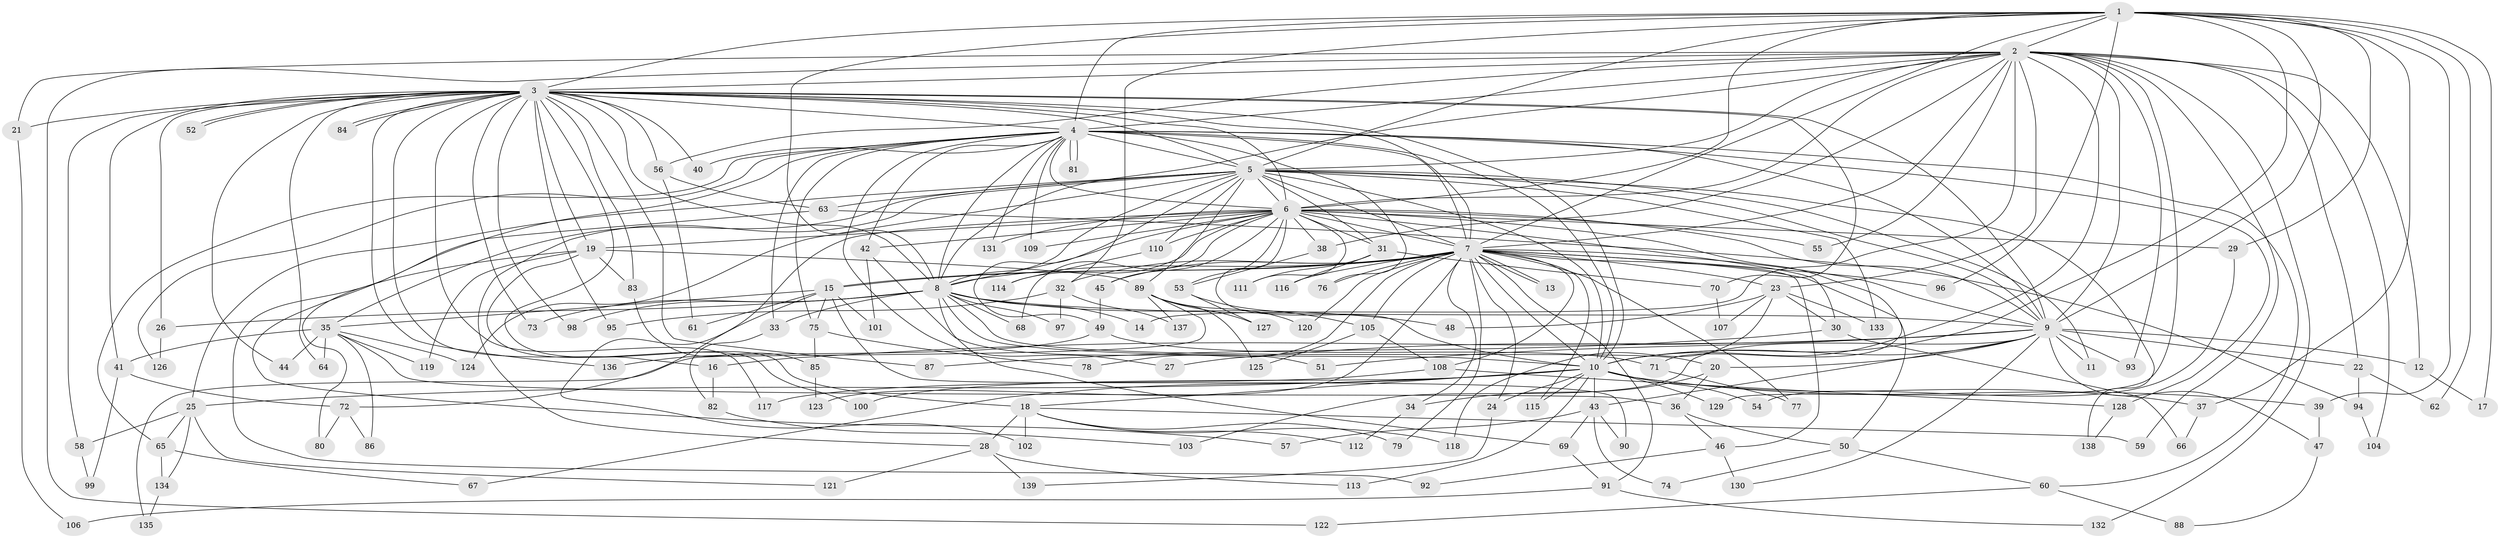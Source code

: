 // coarse degree distribution, {16: 0.008928571428571428, 23: 0.017857142857142856, 33: 0.008928571428571428, 21: 0.017857142857142856, 25: 0.008928571428571428, 34: 0.008928571428571428, 20: 0.017857142857142856, 2: 0.5267857142857143, 3: 0.125, 8: 0.017857142857142856, 4: 0.15178571428571427, 7: 0.026785714285714284, 5: 0.03571428571428571, 6: 0.017857142857142856, 11: 0.008928571428571428}
// Generated by graph-tools (version 1.1) at 2025/51/02/27/25 19:51:46]
// undirected, 139 vertices, 303 edges
graph export_dot {
graph [start="1"]
  node [color=gray90,style=filled];
  1;
  2;
  3;
  4;
  5;
  6;
  7;
  8;
  9;
  10;
  11;
  12;
  13;
  14;
  15;
  16;
  17;
  18;
  19;
  20;
  21;
  22;
  23;
  24;
  25;
  26;
  27;
  28;
  29;
  30;
  31;
  32;
  33;
  34;
  35;
  36;
  37;
  38;
  39;
  40;
  41;
  42;
  43;
  44;
  45;
  46;
  47;
  48;
  49;
  50;
  51;
  52;
  53;
  54;
  55;
  56;
  57;
  58;
  59;
  60;
  61;
  62;
  63;
  64;
  65;
  66;
  67;
  68;
  69;
  70;
  71;
  72;
  73;
  74;
  75;
  76;
  77;
  78;
  79;
  80;
  81;
  82;
  83;
  84;
  85;
  86;
  87;
  88;
  89;
  90;
  91;
  92;
  93;
  94;
  95;
  96;
  97;
  98;
  99;
  100;
  101;
  102;
  103;
  104;
  105;
  106;
  107;
  108;
  109;
  110;
  111;
  112;
  113;
  114;
  115;
  116;
  117;
  118;
  119;
  120;
  121;
  122;
  123;
  124;
  125;
  126;
  127;
  128;
  129;
  130;
  131;
  132;
  133;
  134;
  135;
  136;
  137;
  138;
  139;
  1 -- 2;
  1 -- 3;
  1 -- 4;
  1 -- 5;
  1 -- 6;
  1 -- 7;
  1 -- 8;
  1 -- 9;
  1 -- 10;
  1 -- 17;
  1 -- 29;
  1 -- 32;
  1 -- 37;
  1 -- 39;
  1 -- 62;
  1 -- 96;
  2 -- 3;
  2 -- 4;
  2 -- 5;
  2 -- 6;
  2 -- 7;
  2 -- 8;
  2 -- 9;
  2 -- 10;
  2 -- 12;
  2 -- 14;
  2 -- 21;
  2 -- 22;
  2 -- 23;
  2 -- 38;
  2 -- 55;
  2 -- 56;
  2 -- 59;
  2 -- 93;
  2 -- 104;
  2 -- 122;
  2 -- 129;
  2 -- 132;
  3 -- 4;
  3 -- 5;
  3 -- 6;
  3 -- 7;
  3 -- 8;
  3 -- 9;
  3 -- 10;
  3 -- 16;
  3 -- 18;
  3 -- 19;
  3 -- 21;
  3 -- 26;
  3 -- 40;
  3 -- 41;
  3 -- 44;
  3 -- 52;
  3 -- 52;
  3 -- 56;
  3 -- 58;
  3 -- 64;
  3 -- 70;
  3 -- 73;
  3 -- 83;
  3 -- 84;
  3 -- 84;
  3 -- 87;
  3 -- 95;
  3 -- 98;
  3 -- 117;
  3 -- 136;
  4 -- 5;
  4 -- 6;
  4 -- 7;
  4 -- 8;
  4 -- 9;
  4 -- 10;
  4 -- 27;
  4 -- 33;
  4 -- 40;
  4 -- 42;
  4 -- 57;
  4 -- 60;
  4 -- 65;
  4 -- 75;
  4 -- 76;
  4 -- 81;
  4 -- 81;
  4 -- 109;
  4 -- 126;
  4 -- 128;
  4 -- 131;
  5 -- 6;
  5 -- 7;
  5 -- 8;
  5 -- 9;
  5 -- 10;
  5 -- 11;
  5 -- 25;
  5 -- 28;
  5 -- 31;
  5 -- 35;
  5 -- 49;
  5 -- 63;
  5 -- 89;
  5 -- 110;
  5 -- 124;
  5 -- 133;
  5 -- 138;
  6 -- 7;
  6 -- 8;
  6 -- 9;
  6 -- 10;
  6 -- 19;
  6 -- 29;
  6 -- 30;
  6 -- 31;
  6 -- 38;
  6 -- 42;
  6 -- 45;
  6 -- 53;
  6 -- 55;
  6 -- 68;
  6 -- 71;
  6 -- 102;
  6 -- 109;
  6 -- 110;
  6 -- 111;
  6 -- 114;
  6 -- 131;
  7 -- 8;
  7 -- 9;
  7 -- 10;
  7 -- 13;
  7 -- 13;
  7 -- 15;
  7 -- 15;
  7 -- 23;
  7 -- 24;
  7 -- 32;
  7 -- 34;
  7 -- 45;
  7 -- 46;
  7 -- 50;
  7 -- 76;
  7 -- 77;
  7 -- 78;
  7 -- 79;
  7 -- 91;
  7 -- 96;
  7 -- 105;
  7 -- 108;
  7 -- 115;
  7 -- 116;
  7 -- 120;
  7 -- 123;
  8 -- 9;
  8 -- 10;
  8 -- 14;
  8 -- 20;
  8 -- 26;
  8 -- 33;
  8 -- 48;
  8 -- 68;
  8 -- 69;
  8 -- 73;
  8 -- 97;
  8 -- 98;
  9 -- 10;
  9 -- 11;
  9 -- 12;
  9 -- 16;
  9 -- 20;
  9 -- 22;
  9 -- 27;
  9 -- 43;
  9 -- 47;
  9 -- 51;
  9 -- 93;
  9 -- 103;
  9 -- 130;
  10 -- 18;
  10 -- 24;
  10 -- 25;
  10 -- 37;
  10 -- 39;
  10 -- 43;
  10 -- 54;
  10 -- 67;
  10 -- 100;
  10 -- 113;
  10 -- 115;
  10 -- 129;
  12 -- 17;
  15 -- 35;
  15 -- 61;
  15 -- 72;
  15 -- 75;
  15 -- 90;
  15 -- 101;
  16 -- 82;
  18 -- 28;
  18 -- 59;
  18 -- 79;
  18 -- 102;
  18 -- 112;
  18 -- 118;
  19 -- 80;
  19 -- 83;
  19 -- 89;
  19 -- 100;
  19 -- 119;
  20 -- 34;
  20 -- 36;
  21 -- 106;
  22 -- 62;
  22 -- 94;
  23 -- 30;
  23 -- 48;
  23 -- 107;
  23 -- 118;
  23 -- 133;
  24 -- 139;
  25 -- 58;
  25 -- 65;
  25 -- 121;
  25 -- 134;
  26 -- 126;
  28 -- 113;
  28 -- 121;
  28 -- 139;
  29 -- 54;
  30 -- 66;
  30 -- 87;
  31 -- 70;
  31 -- 111;
  31 -- 116;
  32 -- 95;
  32 -- 97;
  32 -- 137;
  33 -- 82;
  34 -- 112;
  35 -- 36;
  35 -- 41;
  35 -- 44;
  35 -- 64;
  35 -- 86;
  35 -- 119;
  35 -- 124;
  36 -- 46;
  36 -- 50;
  37 -- 66;
  38 -- 53;
  39 -- 47;
  41 -- 72;
  41 -- 99;
  42 -- 51;
  42 -- 101;
  43 -- 57;
  43 -- 69;
  43 -- 74;
  43 -- 90;
  45 -- 49;
  46 -- 92;
  46 -- 130;
  47 -- 88;
  49 -- 71;
  49 -- 136;
  50 -- 60;
  50 -- 74;
  53 -- 105;
  53 -- 127;
  56 -- 61;
  56 -- 63;
  58 -- 99;
  60 -- 88;
  60 -- 122;
  63 -- 92;
  63 -- 94;
  65 -- 67;
  65 -- 134;
  69 -- 91;
  70 -- 107;
  71 -- 77;
  72 -- 80;
  72 -- 86;
  75 -- 78;
  75 -- 85;
  82 -- 103;
  83 -- 85;
  85 -- 123;
  89 -- 120;
  89 -- 125;
  89 -- 127;
  89 -- 135;
  89 -- 137;
  91 -- 106;
  91 -- 132;
  94 -- 104;
  105 -- 108;
  105 -- 125;
  108 -- 117;
  108 -- 128;
  110 -- 114;
  128 -- 138;
  134 -- 135;
}
